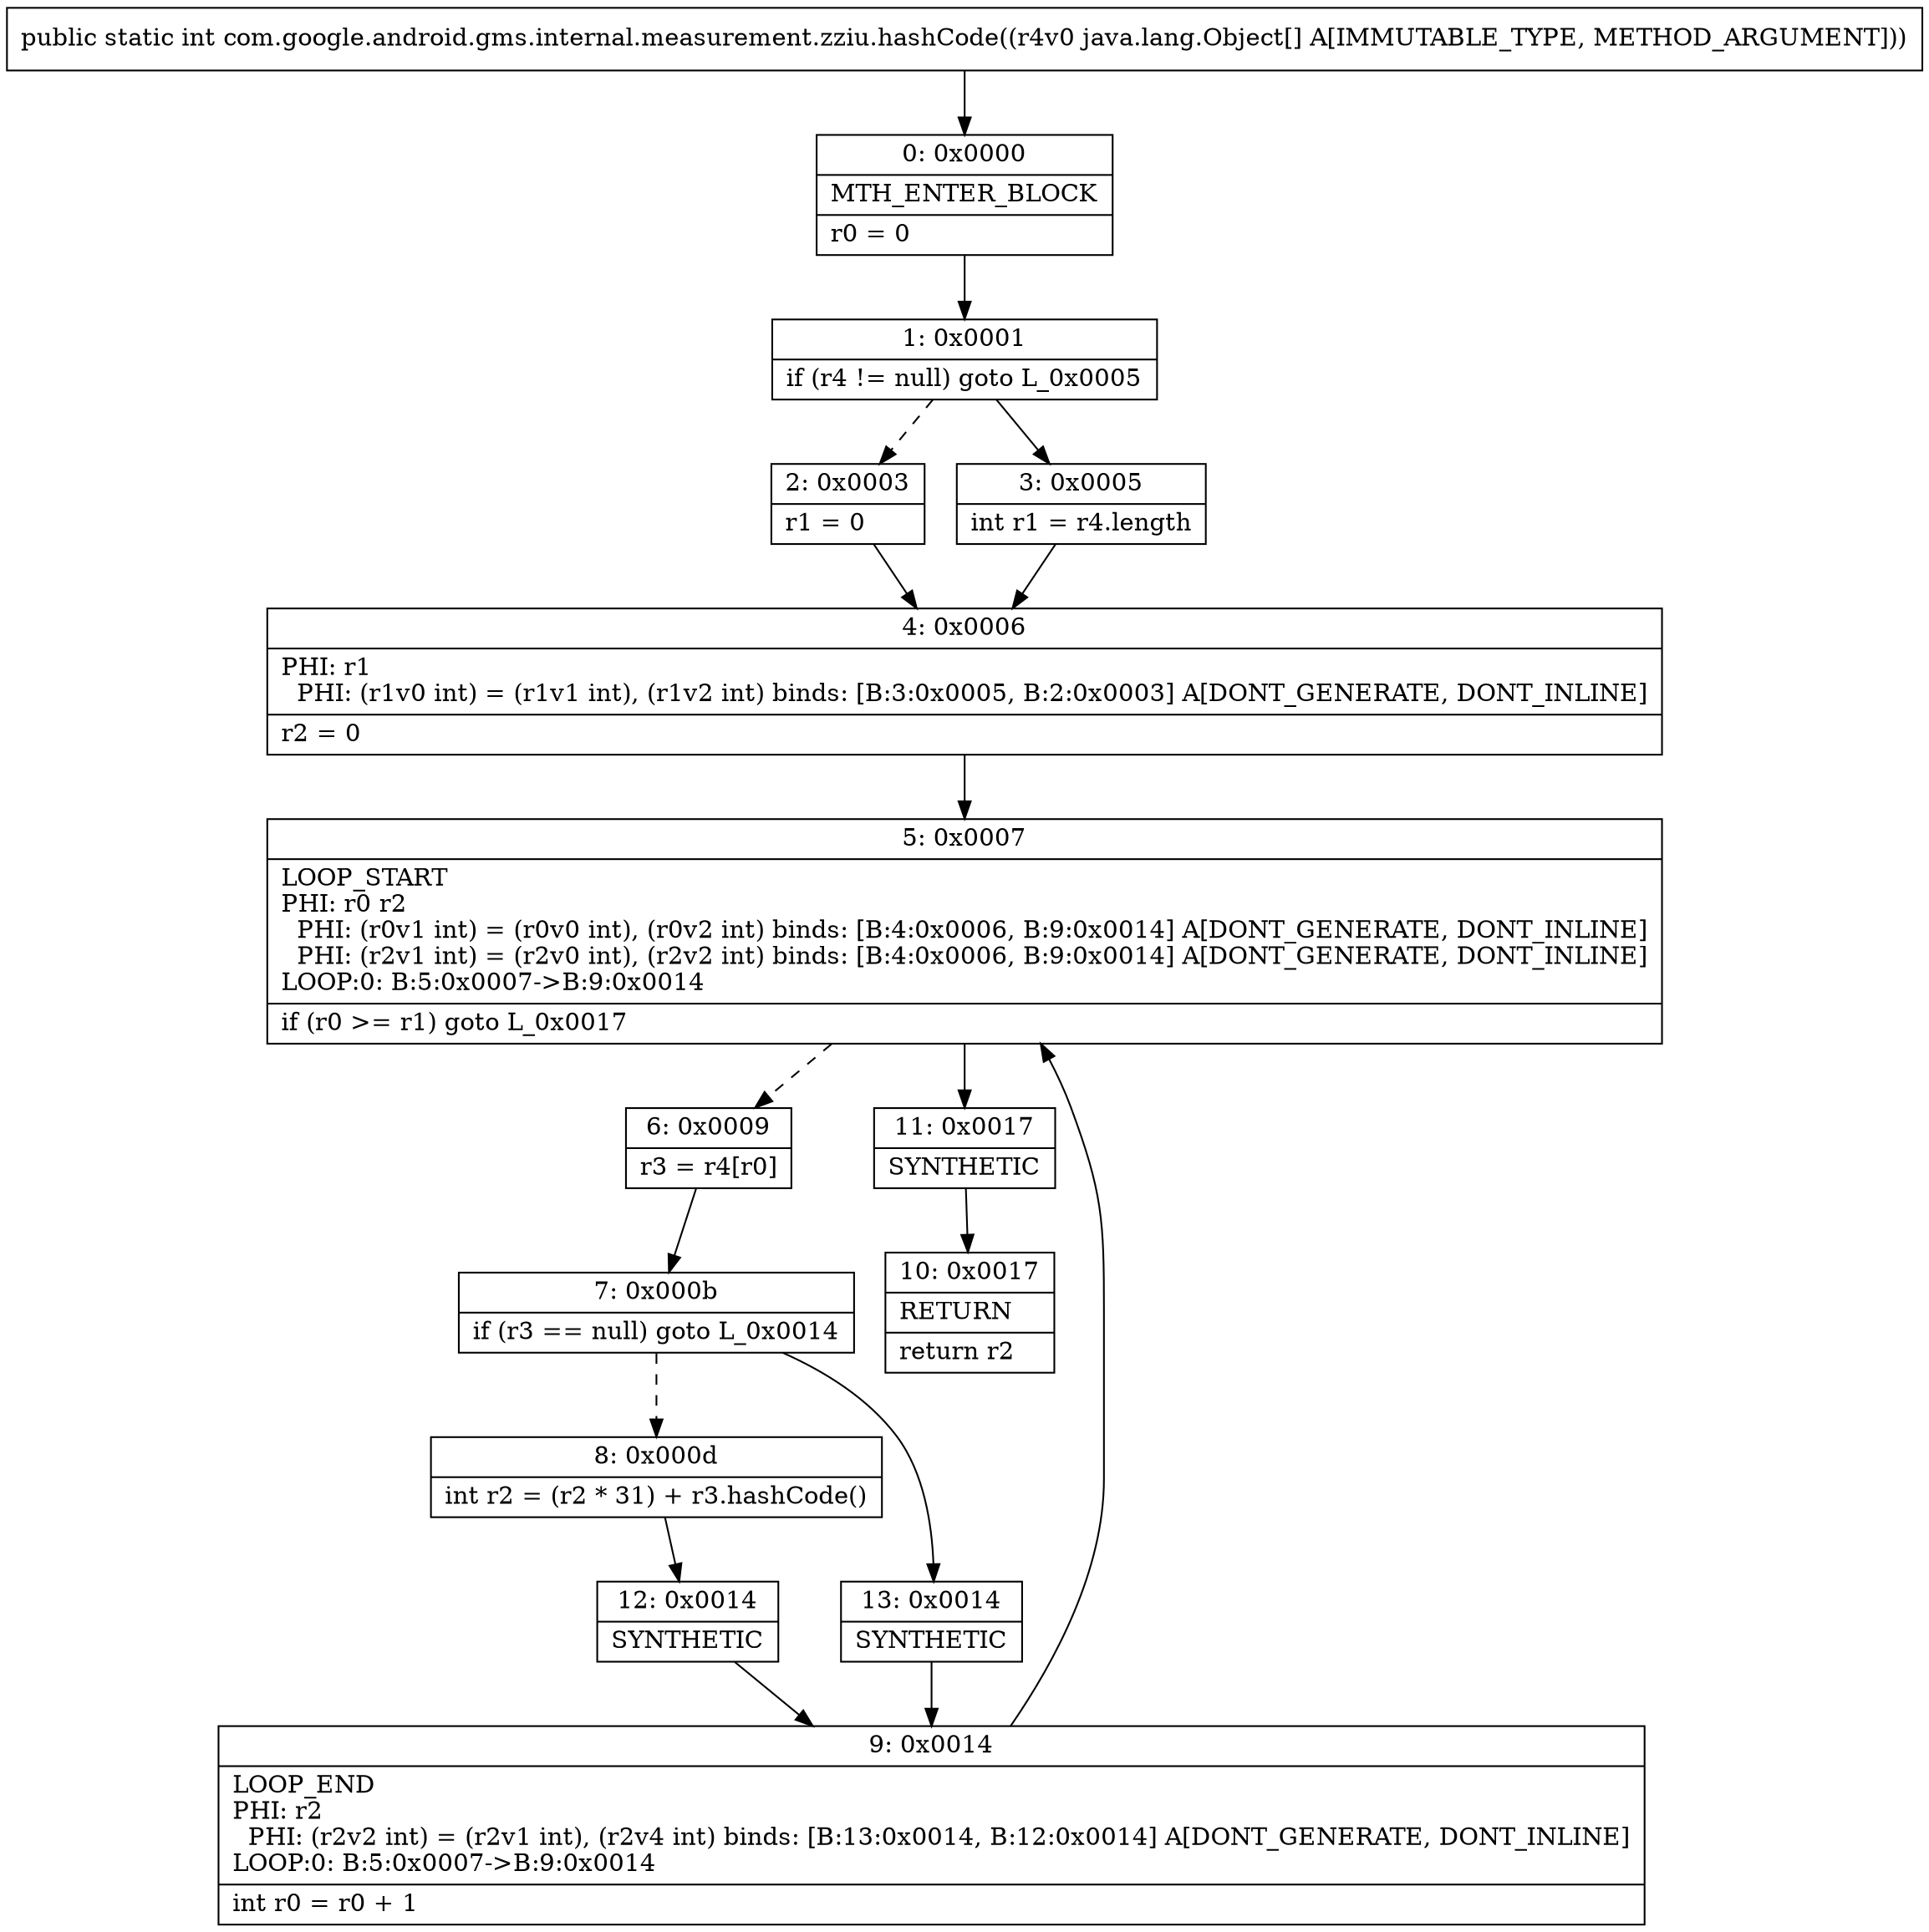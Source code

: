 digraph "CFG forcom.google.android.gms.internal.measurement.zziu.hashCode([Ljava\/lang\/Object;)I" {
Node_0 [shape=record,label="{0\:\ 0x0000|MTH_ENTER_BLOCK\l|r0 = 0\l}"];
Node_1 [shape=record,label="{1\:\ 0x0001|if (r4 != null) goto L_0x0005\l}"];
Node_2 [shape=record,label="{2\:\ 0x0003|r1 = 0\l}"];
Node_3 [shape=record,label="{3\:\ 0x0005|int r1 = r4.length\l}"];
Node_4 [shape=record,label="{4\:\ 0x0006|PHI: r1 \l  PHI: (r1v0 int) = (r1v1 int), (r1v2 int) binds: [B:3:0x0005, B:2:0x0003] A[DONT_GENERATE, DONT_INLINE]\l|r2 = 0\l}"];
Node_5 [shape=record,label="{5\:\ 0x0007|LOOP_START\lPHI: r0 r2 \l  PHI: (r0v1 int) = (r0v0 int), (r0v2 int) binds: [B:4:0x0006, B:9:0x0014] A[DONT_GENERATE, DONT_INLINE]\l  PHI: (r2v1 int) = (r2v0 int), (r2v2 int) binds: [B:4:0x0006, B:9:0x0014] A[DONT_GENERATE, DONT_INLINE]\lLOOP:0: B:5:0x0007\-\>B:9:0x0014\l|if (r0 \>= r1) goto L_0x0017\l}"];
Node_6 [shape=record,label="{6\:\ 0x0009|r3 = r4[r0]\l}"];
Node_7 [shape=record,label="{7\:\ 0x000b|if (r3 == null) goto L_0x0014\l}"];
Node_8 [shape=record,label="{8\:\ 0x000d|int r2 = (r2 * 31) + r3.hashCode()\l}"];
Node_9 [shape=record,label="{9\:\ 0x0014|LOOP_END\lPHI: r2 \l  PHI: (r2v2 int) = (r2v1 int), (r2v4 int) binds: [B:13:0x0014, B:12:0x0014] A[DONT_GENERATE, DONT_INLINE]\lLOOP:0: B:5:0x0007\-\>B:9:0x0014\l|int r0 = r0 + 1\l}"];
Node_10 [shape=record,label="{10\:\ 0x0017|RETURN\l|return r2\l}"];
Node_11 [shape=record,label="{11\:\ 0x0017|SYNTHETIC\l}"];
Node_12 [shape=record,label="{12\:\ 0x0014|SYNTHETIC\l}"];
Node_13 [shape=record,label="{13\:\ 0x0014|SYNTHETIC\l}"];
MethodNode[shape=record,label="{public static int com.google.android.gms.internal.measurement.zziu.hashCode((r4v0 java.lang.Object[] A[IMMUTABLE_TYPE, METHOD_ARGUMENT])) }"];
MethodNode -> Node_0;
Node_0 -> Node_1;
Node_1 -> Node_2[style=dashed];
Node_1 -> Node_3;
Node_2 -> Node_4;
Node_3 -> Node_4;
Node_4 -> Node_5;
Node_5 -> Node_6[style=dashed];
Node_5 -> Node_11;
Node_6 -> Node_7;
Node_7 -> Node_8[style=dashed];
Node_7 -> Node_13;
Node_8 -> Node_12;
Node_9 -> Node_5;
Node_11 -> Node_10;
Node_12 -> Node_9;
Node_13 -> Node_9;
}

